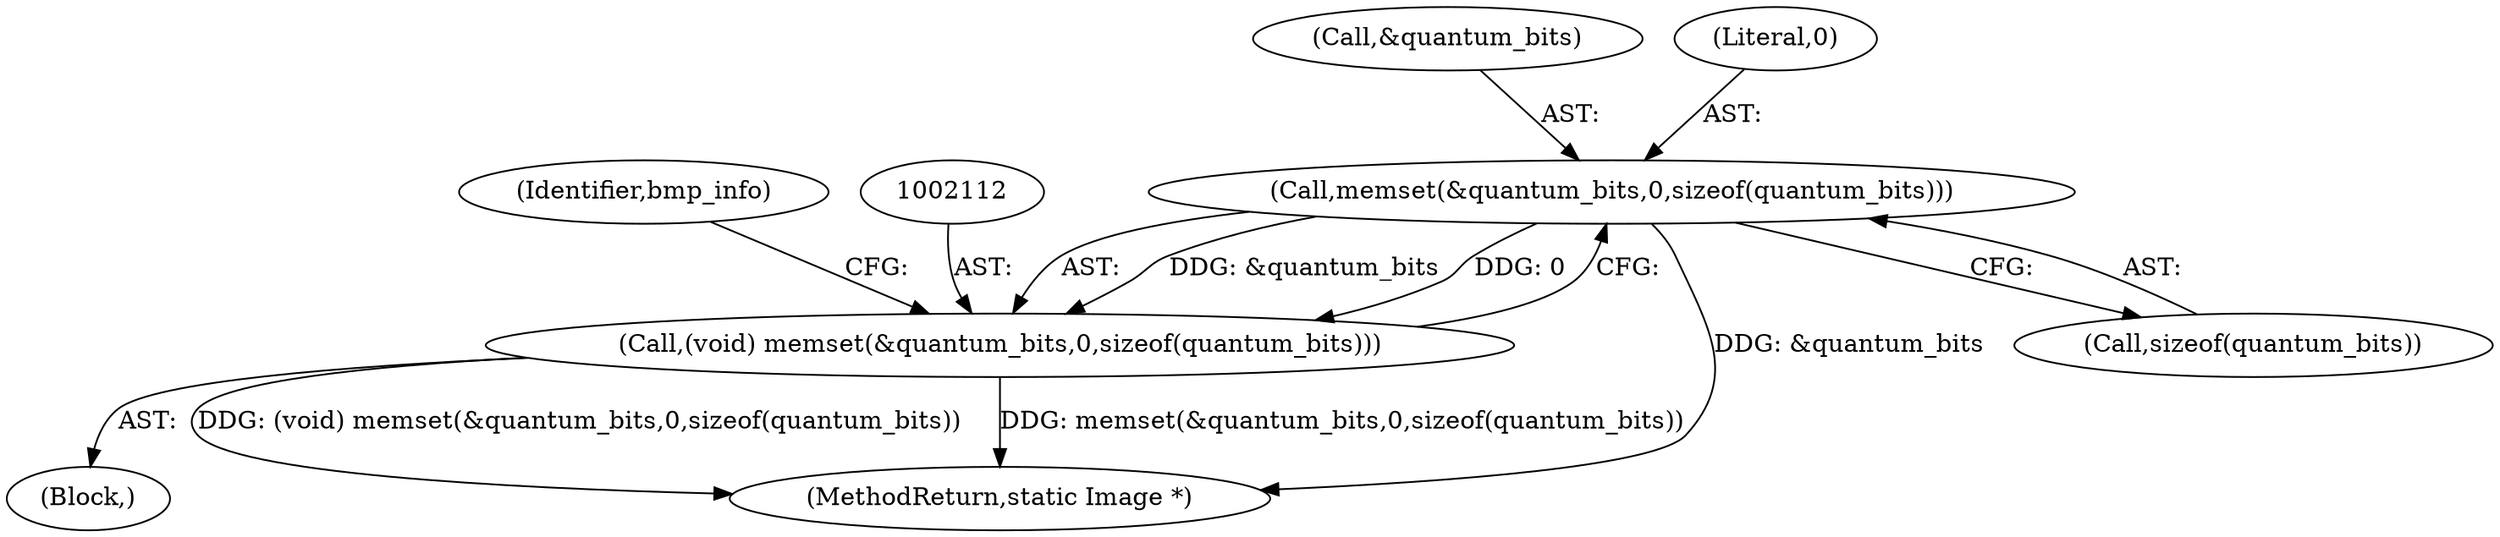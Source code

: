 digraph "0_ImageMagick_db0add932fb850d762b02604ca3053b7d7ab6deb@API" {
"1002113" [label="(Call,memset(&quantum_bits,0,sizeof(quantum_bits)))"];
"1002111" [label="(Call,(void) memset(&quantum_bits,0,sizeof(quantum_bits)))"];
"1002123" [label="(Identifier,bmp_info)"];
"1000252" [label="(Block,)"];
"1003945" [label="(MethodReturn,static Image *)"];
"1002114" [label="(Call,&quantum_bits)"];
"1002113" [label="(Call,memset(&quantum_bits,0,sizeof(quantum_bits)))"];
"1002116" [label="(Literal,0)"];
"1002117" [label="(Call,sizeof(quantum_bits))"];
"1002111" [label="(Call,(void) memset(&quantum_bits,0,sizeof(quantum_bits)))"];
"1002113" -> "1002111"  [label="AST: "];
"1002113" -> "1002117"  [label="CFG: "];
"1002114" -> "1002113"  [label="AST: "];
"1002116" -> "1002113"  [label="AST: "];
"1002117" -> "1002113"  [label="AST: "];
"1002111" -> "1002113"  [label="CFG: "];
"1002113" -> "1003945"  [label="DDG: &quantum_bits"];
"1002113" -> "1002111"  [label="DDG: &quantum_bits"];
"1002113" -> "1002111"  [label="DDG: 0"];
"1002111" -> "1000252"  [label="AST: "];
"1002112" -> "1002111"  [label="AST: "];
"1002123" -> "1002111"  [label="CFG: "];
"1002111" -> "1003945"  [label="DDG: (void) memset(&quantum_bits,0,sizeof(quantum_bits))"];
"1002111" -> "1003945"  [label="DDG: memset(&quantum_bits,0,sizeof(quantum_bits))"];
}

